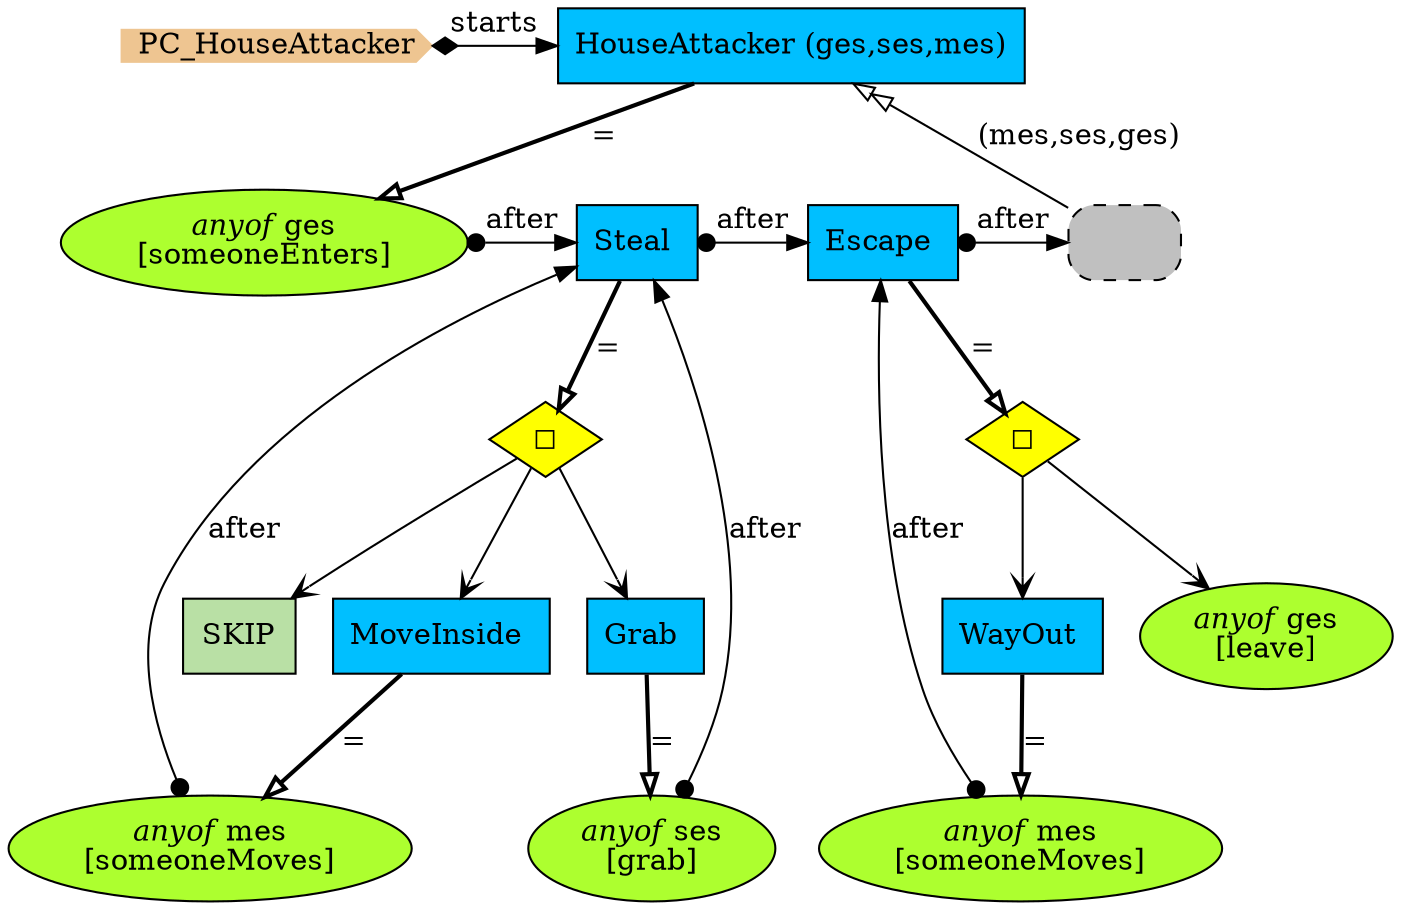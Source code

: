 digraph {
StartN_ [shape = cds,color=burlywood2,style=filled,height=.2,width=.2, label =PC_HouseAttacker];
HouseAttacker [shape=box,fillcolor=deepskyblue,style = filled,label="HouseAttacker (ges,ses,mes)"];
OpSteal [shape=diamond,fillcolor=yellow,style = filled,label="◻︎"];
SKIP [shape=box,fillcolor="#B9E0A5",style = filled,label="SKIP"];
MoveInside [shape=box,fillcolor=deepskyblue,style = filled,label="MoveInside "];
Grab [shape=box,fillcolor=deepskyblue,style = filled,label="Grab "];
Escape [shape=box,fillcolor=deepskyblue,style = filled,label="Escape "];
WayOut [shape=box,fillcolor=deepskyblue,style = filled,label="WayOut "];
RefHouseAttacker [shape=rectangle,fillcolor=gray,style="rounded,filled,dashed",label=" "];
leave [shape=ellipse,fillcolor=greenyellow,style = filled,label=<<I>anyof</I> ges<br/>[leave]>];
someoneMoves2 [shape=ellipse,fillcolor=greenyellow,style = filled,label=<<I>anyof</I> mes<br/>[someoneMoves]>];
OpEscape [shape=diamond,fillcolor=yellow,style = filled,label="◻︎"];
grab [shape=ellipse,fillcolor=greenyellow,style = filled,label=<<I>anyof</I> ses<br/>[grab]>];
someoneMoves [shape=ellipse,fillcolor=greenyellow,style = filled,label=<<I>anyof</I> mes<br/>[someoneMoves]>];
Steal [shape=box,fillcolor=deepskyblue,style = filled,label="Steal "];
someoneEnters [shape=ellipse,fillcolor=greenyellow,style = filled,label=<<I>anyof</I> ges<br/>[someoneEnters]>];

{rank=same;Steal,Escape,RefHouseAttacker,someoneEnters}
{rank=same;HouseAttacker,StartN_}

Escape->RefHouseAttacker[arrowtail=dot,dir=both,label="after"];
Steal->Escape[arrowtail=dot,dir=both,label="after"];
someoneMoves2->Escape[arrowtail=dot,dir=both,label="after"];
grab->Steal[arrowtail=dot,dir=both,label="after"];
OpSteal->SKIP[arrowhead="open"];
OpSteal->MoveInside[arrowhead="open"];
StartN_->HouseAttacker[arrowtail=diamond,dir=both,label="starts"];
HouseAttacker->someoneEnters[arrowhead="onormal",penwidth=2,label="="];
MoveInside->someoneMoves[arrowhead="onormal",penwidth=2,label="="];
Grab->grab[arrowhead="onormal",penwidth=2,label="="];
Escape->OpEscape[arrowhead="onormal",penwidth=2,label="="];
WayOut->someoneMoves2[arrowhead="onormal",penwidth=2,label="="];
Steal->OpSteal[arrowhead="onormal",penwidth=2,label="="];
someoneEnters->Steal[arrowtail=dot,dir=both,label="after"];
OpSteal->Grab[arrowhead="open"];
someoneMoves->Steal[arrowtail=dot,dir=both,label="after"];
OpEscape->WayOut[arrowhead="open"];
OpEscape->leave[arrowhead="open"];
RefHouseAttacker->HouseAttacker[arrowhead="normalnormal",fillcolor=white,label=" (mes,ses,ges)"];
}